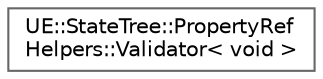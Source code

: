 digraph "Graphical Class Hierarchy"
{
 // INTERACTIVE_SVG=YES
 // LATEX_PDF_SIZE
  bgcolor="transparent";
  edge [fontname=Helvetica,fontsize=10,labelfontname=Helvetica,labelfontsize=10];
  node [fontname=Helvetica,fontsize=10,shape=box,height=0.2,width=0.4];
  rankdir="LR";
  Node0 [id="Node000000",label="UE::StateTree::PropertyRef\lHelpers::Validator\< void \>",height=0.2,width=0.4,color="grey40", fillcolor="white", style="filled",URL="$d1/d13/structUE_1_1StateTree_1_1PropertyRefHelpers_1_1Validator_3_01void_01_4.html",tooltip=" "];
}

